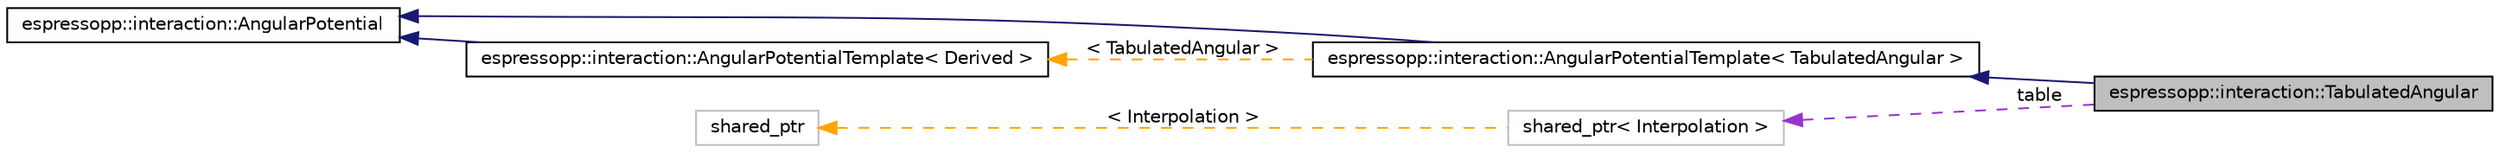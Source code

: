 digraph G
{
  edge [fontname="Helvetica",fontsize="10",labelfontname="Helvetica",labelfontsize="10"];
  node [fontname="Helvetica",fontsize="10",shape=record];
  rankdir="LR";
  Node1 [label="espressopp::interaction::TabulatedAngular",height=0.2,width=0.4,color="black", fillcolor="grey75", style="filled" fontcolor="black"];
  Node2 -> Node1 [dir="back",color="midnightblue",fontsize="10",style="solid",fontname="Helvetica"];
  Node2 [label="espressopp::interaction::AngularPotentialTemplate\< TabulatedAngular \>",height=0.2,width=0.4,color="black", fillcolor="white", style="filled",URL="$classespressopp_1_1interaction_1_1AngularPotentialTemplate.html"];
  Node3 -> Node2 [dir="back",color="midnightblue",fontsize="10",style="solid",fontname="Helvetica"];
  Node3 [label="espressopp::interaction::AngularPotential",height=0.2,width=0.4,color="black", fillcolor="white", style="filled",URL="$classespressopp_1_1interaction_1_1AngularPotential.html"];
  Node4 -> Node2 [dir="back",color="orange",fontsize="10",style="dashed",label=" \< TabulatedAngular \>" ,fontname="Helvetica"];
  Node4 [label="espressopp::interaction::AngularPotentialTemplate\< Derived \>",height=0.2,width=0.4,color="black", fillcolor="white", style="filled",URL="$classespressopp_1_1interaction_1_1AngularPotentialTemplate.html",tooltip="Provides a template for the simple implementation of a shifted, absolute distance dependent potential..."];
  Node3 -> Node4 [dir="back",color="midnightblue",fontsize="10",style="solid",fontname="Helvetica"];
  Node5 -> Node1 [dir="back",color="darkorchid3",fontsize="10",style="dashed",label=" table" ,fontname="Helvetica"];
  Node5 [label="shared_ptr\< Interpolation \>",height=0.2,width=0.4,color="grey75", fillcolor="white", style="filled"];
  Node6 -> Node5 [dir="back",color="orange",fontsize="10",style="dashed",label=" \< Interpolation \>" ,fontname="Helvetica"];
  Node6 [label="shared_ptr",height=0.2,width=0.4,color="grey75", fillcolor="white", style="filled"];
}
